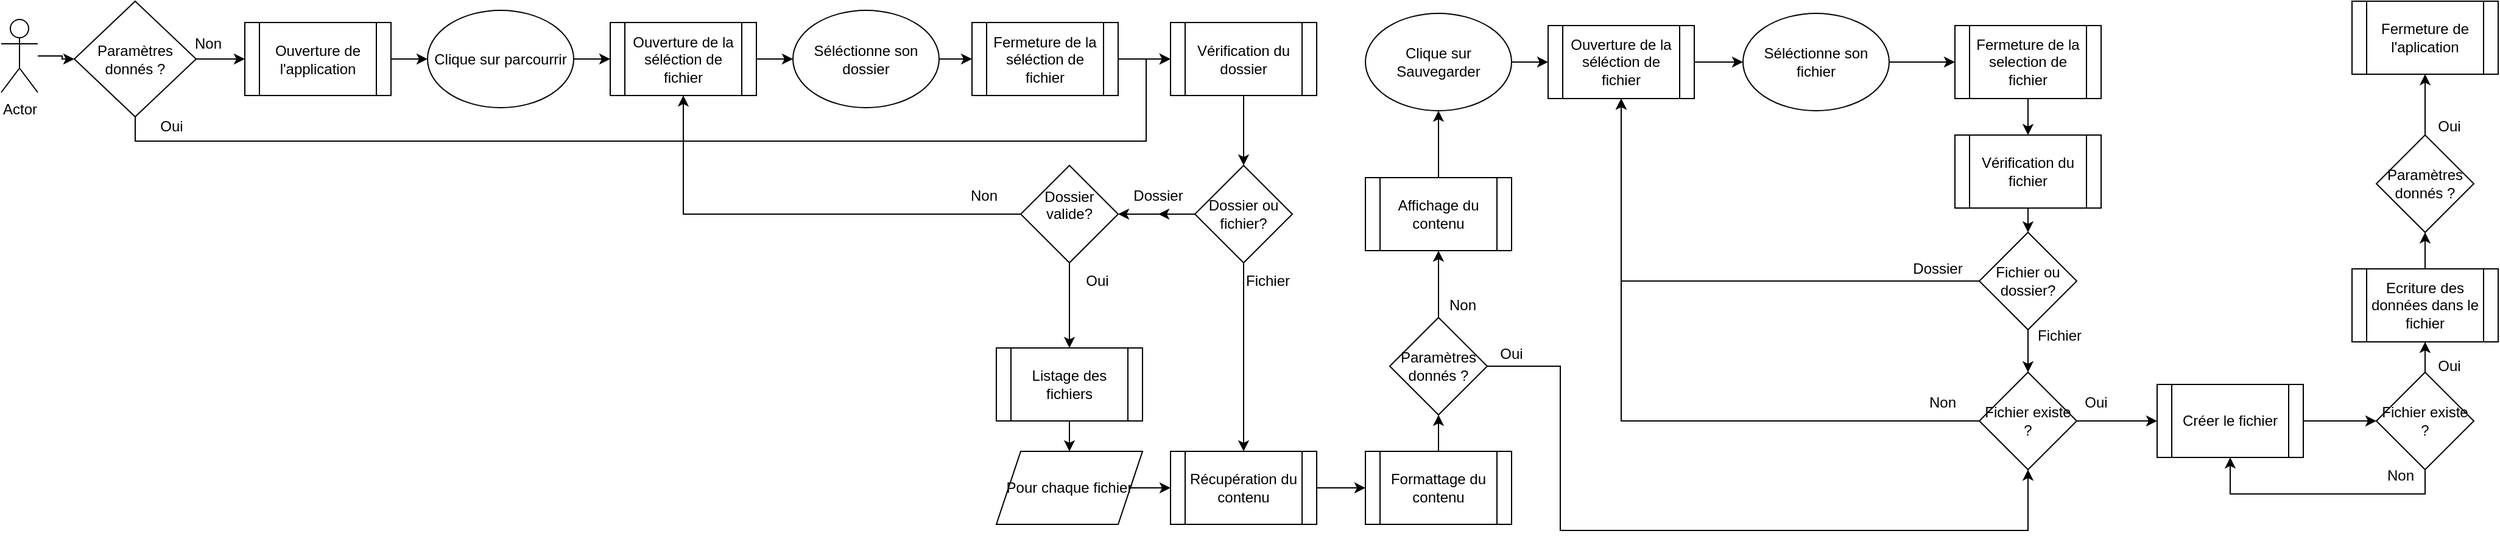 <mxfile version="24.7.8">
  <diagram id="C5RBs43oDa-KdzZeNtuy" name="Page-1">
    <mxGraphModel dx="2390" dy="1393" grid="1" gridSize="10" guides="1" tooltips="1" connect="1" arrows="1" fold="1" page="1" pageScale="1" pageWidth="827" pageHeight="1169" math="0" shadow="0">
      <root>
        <mxCell id="WIyWlLk6GJQsqaUBKTNV-0" />
        <mxCell id="WIyWlLk6GJQsqaUBKTNV-1" parent="WIyWlLk6GJQsqaUBKTNV-0" />
        <mxCell id="aAiX9DWSznAmt2czcjku-25" style="edgeStyle=orthogonalEdgeStyle;rounded=0;orthogonalLoop=1;jettySize=auto;html=1;entryX=0;entryY=0.5;entryDx=0;entryDy=0;" edge="1" parent="WIyWlLk6GJQsqaUBKTNV-1" source="aAiX9DWSznAmt2czcjku-17" target="aAiX9DWSznAmt2czcjku-22">
          <mxGeometry relative="1" as="geometry" />
        </mxCell>
        <mxCell id="aAiX9DWSznAmt2czcjku-17" value="Actor" style="shape=umlActor;verticalLabelPosition=bottom;verticalAlign=top;html=1;outlineConnect=0;" vertex="1" parent="WIyWlLk6GJQsqaUBKTNV-1">
          <mxGeometry x="50" y="60" width="30" height="60" as="geometry" />
        </mxCell>
        <mxCell id="aAiX9DWSznAmt2czcjku-26" style="edgeStyle=orthogonalEdgeStyle;rounded=0;orthogonalLoop=1;jettySize=auto;html=1;exitX=1;exitY=0.5;exitDx=0;exitDy=0;entryX=0;entryY=0.5;entryDx=0;entryDy=0;" edge="1" parent="WIyWlLk6GJQsqaUBKTNV-1" source="aAiX9DWSznAmt2czcjku-22" target="aAiX9DWSznAmt2czcjku-24">
          <mxGeometry relative="1" as="geometry" />
        </mxCell>
        <mxCell id="aAiX9DWSznAmt2czcjku-117" style="edgeStyle=orthogonalEdgeStyle;rounded=0;orthogonalLoop=1;jettySize=auto;html=1;exitX=0.5;exitY=1;exitDx=0;exitDy=0;entryX=0;entryY=0.5;entryDx=0;entryDy=0;" edge="1" parent="WIyWlLk6GJQsqaUBKTNV-1" source="aAiX9DWSznAmt2czcjku-22" target="aAiX9DWSznAmt2czcjku-35">
          <mxGeometry relative="1" as="geometry">
            <Array as="points">
              <mxPoint x="160" y="160" />
              <mxPoint x="990" y="160" />
              <mxPoint x="990" y="93" />
            </Array>
          </mxGeometry>
        </mxCell>
        <mxCell id="aAiX9DWSznAmt2czcjku-22" value="Paramètres donnés ?" style="rhombus;whiteSpace=wrap;html=1;" vertex="1" parent="WIyWlLk6GJQsqaUBKTNV-1">
          <mxGeometry x="110" y="45" width="100" height="95" as="geometry" />
        </mxCell>
        <mxCell id="aAiX9DWSznAmt2czcjku-28" style="edgeStyle=orthogonalEdgeStyle;rounded=0;orthogonalLoop=1;jettySize=auto;html=1;entryX=0;entryY=0.5;entryDx=0;entryDy=0;" edge="1" parent="WIyWlLk6GJQsqaUBKTNV-1" source="aAiX9DWSznAmt2czcjku-24" target="aAiX9DWSznAmt2czcjku-27">
          <mxGeometry relative="1" as="geometry" />
        </mxCell>
        <mxCell id="aAiX9DWSznAmt2czcjku-24" value="Ouverture de l&#39;application" style="shape=process;whiteSpace=wrap;html=1;backgroundOutline=1;" vertex="1" parent="WIyWlLk6GJQsqaUBKTNV-1">
          <mxGeometry x="250" y="62.5" width="120" height="60" as="geometry" />
        </mxCell>
        <mxCell id="aAiX9DWSznAmt2czcjku-30" style="edgeStyle=orthogonalEdgeStyle;rounded=0;orthogonalLoop=1;jettySize=auto;html=1;exitX=1;exitY=0.5;exitDx=0;exitDy=0;entryX=0;entryY=0.5;entryDx=0;entryDy=0;" edge="1" parent="WIyWlLk6GJQsqaUBKTNV-1" source="aAiX9DWSznAmt2czcjku-27" target="aAiX9DWSznAmt2czcjku-29">
          <mxGeometry relative="1" as="geometry" />
        </mxCell>
        <mxCell id="aAiX9DWSznAmt2czcjku-27" value="Clique sur parcourrir" style="ellipse;whiteSpace=wrap;html=1;" vertex="1" parent="WIyWlLk6GJQsqaUBKTNV-1">
          <mxGeometry x="400" y="52.5" width="120" height="80" as="geometry" />
        </mxCell>
        <mxCell id="aAiX9DWSznAmt2czcjku-32" style="edgeStyle=orthogonalEdgeStyle;rounded=0;orthogonalLoop=1;jettySize=auto;html=1;exitX=1;exitY=0.5;exitDx=0;exitDy=0;" edge="1" parent="WIyWlLk6GJQsqaUBKTNV-1" source="aAiX9DWSznAmt2czcjku-29" target="aAiX9DWSznAmt2czcjku-31">
          <mxGeometry relative="1" as="geometry" />
        </mxCell>
        <mxCell id="aAiX9DWSznAmt2czcjku-29" value="Ouverture de la séléction de fichier" style="shape=process;whiteSpace=wrap;html=1;backgroundOutline=1;" vertex="1" parent="WIyWlLk6GJQsqaUBKTNV-1">
          <mxGeometry x="550" y="62.5" width="120" height="60" as="geometry" />
        </mxCell>
        <mxCell id="aAiX9DWSznAmt2czcjku-34" style="edgeStyle=orthogonalEdgeStyle;rounded=0;orthogonalLoop=1;jettySize=auto;html=1;exitX=1;exitY=0.5;exitDx=0;exitDy=0;" edge="1" parent="WIyWlLk6GJQsqaUBKTNV-1" source="aAiX9DWSznAmt2czcjku-31" target="aAiX9DWSznAmt2czcjku-33">
          <mxGeometry relative="1" as="geometry" />
        </mxCell>
        <mxCell id="aAiX9DWSznAmt2czcjku-31" value="Séléctionne son dossier" style="ellipse;whiteSpace=wrap;html=1;" vertex="1" parent="WIyWlLk6GJQsqaUBKTNV-1">
          <mxGeometry x="700" y="52.5" width="120" height="80" as="geometry" />
        </mxCell>
        <mxCell id="aAiX9DWSznAmt2czcjku-116" style="edgeStyle=orthogonalEdgeStyle;rounded=0;orthogonalLoop=1;jettySize=auto;html=1;exitX=1;exitY=0.5;exitDx=0;exitDy=0;entryX=0;entryY=0.5;entryDx=0;entryDy=0;" edge="1" parent="WIyWlLk6GJQsqaUBKTNV-1" source="aAiX9DWSznAmt2czcjku-33" target="aAiX9DWSznAmt2czcjku-35">
          <mxGeometry relative="1" as="geometry" />
        </mxCell>
        <mxCell id="aAiX9DWSznAmt2czcjku-33" value="Fermeture de la séléction de fichier" style="shape=process;whiteSpace=wrap;html=1;backgroundOutline=1;" vertex="1" parent="WIyWlLk6GJQsqaUBKTNV-1">
          <mxGeometry x="847" y="62.5" width="120" height="60" as="geometry" />
        </mxCell>
        <mxCell id="aAiX9DWSznAmt2czcjku-43" style="edgeStyle=orthogonalEdgeStyle;rounded=0;orthogonalLoop=1;jettySize=auto;html=1;exitX=0.5;exitY=1;exitDx=0;exitDy=0;entryX=0.5;entryY=0;entryDx=0;entryDy=0;" edge="1" parent="WIyWlLk6GJQsqaUBKTNV-1" source="aAiX9DWSznAmt2czcjku-35" target="aAiX9DWSznAmt2czcjku-41">
          <mxGeometry relative="1" as="geometry" />
        </mxCell>
        <mxCell id="aAiX9DWSznAmt2czcjku-35" value="Vérification du dossier" style="shape=process;whiteSpace=wrap;html=1;backgroundOutline=1;" vertex="1" parent="WIyWlLk6GJQsqaUBKTNV-1">
          <mxGeometry x="1010" y="62.5" width="120" height="60" as="geometry" />
        </mxCell>
        <mxCell id="aAiX9DWSznAmt2czcjku-44" style="edgeStyle=orthogonalEdgeStyle;rounded=0;orthogonalLoop=1;jettySize=auto;html=1;exitX=0;exitY=0.5;exitDx=0;exitDy=0;entryX=1;entryY=0.5;entryDx=0;entryDy=0;" edge="1" parent="WIyWlLk6GJQsqaUBKTNV-1" source="aAiX9DWSznAmt2czcjku-41" target="aAiX9DWSznAmt2czcjku-42">
          <mxGeometry relative="1" as="geometry" />
        </mxCell>
        <mxCell id="aAiX9DWSznAmt2czcjku-119" style="edgeStyle=orthogonalEdgeStyle;rounded=0;orthogonalLoop=1;jettySize=auto;html=1;exitX=0.5;exitY=1;exitDx=0;exitDy=0;entryX=0.5;entryY=0;entryDx=0;entryDy=0;" edge="1" parent="WIyWlLk6GJQsqaUBKTNV-1" source="aAiX9DWSznAmt2czcjku-41" target="aAiX9DWSznAmt2czcjku-48">
          <mxGeometry relative="1" as="geometry" />
        </mxCell>
        <mxCell id="aAiX9DWSznAmt2czcjku-41" value="Dossier ou fichier?" style="rhombus;whiteSpace=wrap;html=1;" vertex="1" parent="WIyWlLk6GJQsqaUBKTNV-1">
          <mxGeometry x="1030" y="180" width="80" height="80" as="geometry" />
        </mxCell>
        <mxCell id="aAiX9DWSznAmt2czcjku-45" style="edgeStyle=orthogonalEdgeStyle;rounded=0;orthogonalLoop=1;jettySize=auto;html=1;exitX=0;exitY=0.5;exitDx=0;exitDy=0;entryX=0.5;entryY=1;entryDx=0;entryDy=0;" edge="1" parent="WIyWlLk6GJQsqaUBKTNV-1" source="aAiX9DWSznAmt2czcjku-42" target="aAiX9DWSznAmt2czcjku-29">
          <mxGeometry relative="1" as="geometry">
            <Array as="points">
              <mxPoint x="610" y="220" />
            </Array>
          </mxGeometry>
        </mxCell>
        <mxCell id="aAiX9DWSznAmt2czcjku-47" style="edgeStyle=orthogonalEdgeStyle;rounded=0;orthogonalLoop=1;jettySize=auto;html=1;exitX=0.5;exitY=1;exitDx=0;exitDy=0;entryX=0.5;entryY=0;entryDx=0;entryDy=0;" edge="1" parent="WIyWlLk6GJQsqaUBKTNV-1" source="aAiX9DWSznAmt2czcjku-42" target="aAiX9DWSznAmt2czcjku-46">
          <mxGeometry relative="1" as="geometry" />
        </mxCell>
        <mxCell id="aAiX9DWSznAmt2czcjku-42" value="Dossier valide?&lt;div&gt;&lt;br&gt;&lt;/div&gt;" style="rhombus;whiteSpace=wrap;html=1;" vertex="1" parent="WIyWlLk6GJQsqaUBKTNV-1">
          <mxGeometry x="887" y="180" width="80" height="80" as="geometry" />
        </mxCell>
        <mxCell id="aAiX9DWSznAmt2czcjku-51" style="edgeStyle=orthogonalEdgeStyle;rounded=0;orthogonalLoop=1;jettySize=auto;html=1;exitX=0.5;exitY=1;exitDx=0;exitDy=0;entryX=0.5;entryY=0;entryDx=0;entryDy=0;" edge="1" parent="WIyWlLk6GJQsqaUBKTNV-1" source="aAiX9DWSznAmt2czcjku-46" target="aAiX9DWSznAmt2czcjku-50">
          <mxGeometry relative="1" as="geometry" />
        </mxCell>
        <mxCell id="aAiX9DWSznAmt2czcjku-46" value="Listage des fichiers" style="shape=process;whiteSpace=wrap;html=1;backgroundOutline=1;" vertex="1" parent="WIyWlLk6GJQsqaUBKTNV-1">
          <mxGeometry x="867" y="330" width="120" height="60" as="geometry" />
        </mxCell>
        <mxCell id="aAiX9DWSznAmt2czcjku-115" style="edgeStyle=orthogonalEdgeStyle;rounded=0;orthogonalLoop=1;jettySize=auto;html=1;exitX=1;exitY=0.5;exitDx=0;exitDy=0;entryX=0;entryY=0.5;entryDx=0;entryDy=0;" edge="1" parent="WIyWlLk6GJQsqaUBKTNV-1" source="aAiX9DWSznAmt2czcjku-48" target="aAiX9DWSznAmt2czcjku-53">
          <mxGeometry relative="1" as="geometry" />
        </mxCell>
        <mxCell id="aAiX9DWSznAmt2czcjku-48" value="Récupération du contenu" style="shape=process;whiteSpace=wrap;html=1;backgroundOutline=1;" vertex="1" parent="WIyWlLk6GJQsqaUBKTNV-1">
          <mxGeometry x="1010" y="415" width="120" height="60" as="geometry" />
        </mxCell>
        <mxCell id="aAiX9DWSznAmt2czcjku-52" style="edgeStyle=orthogonalEdgeStyle;rounded=0;orthogonalLoop=1;jettySize=auto;html=1;exitX=1;exitY=0.5;exitDx=0;exitDy=0;entryX=0;entryY=0.5;entryDx=0;entryDy=0;" edge="1" parent="WIyWlLk6GJQsqaUBKTNV-1" source="aAiX9DWSznAmt2czcjku-50" target="aAiX9DWSznAmt2czcjku-48">
          <mxGeometry relative="1" as="geometry" />
        </mxCell>
        <mxCell id="aAiX9DWSznAmt2czcjku-50" value="Pour chaque fichier" style="shape=parallelogram;perimeter=parallelogramPerimeter;whiteSpace=wrap;html=1;fixedSize=1;" vertex="1" parent="WIyWlLk6GJQsqaUBKTNV-1">
          <mxGeometry x="867" y="415" width="120" height="60" as="geometry" />
        </mxCell>
        <mxCell id="aAiX9DWSznAmt2czcjku-85" style="edgeStyle=orthogonalEdgeStyle;rounded=0;orthogonalLoop=1;jettySize=auto;html=1;exitX=0.5;exitY=0;exitDx=0;exitDy=0;entryX=0.5;entryY=1;entryDx=0;entryDy=0;" edge="1" parent="WIyWlLk6GJQsqaUBKTNV-1" source="aAiX9DWSznAmt2czcjku-53" target="aAiX9DWSznAmt2czcjku-84">
          <mxGeometry relative="1" as="geometry" />
        </mxCell>
        <mxCell id="aAiX9DWSznAmt2czcjku-53" value="Formattage du contenu" style="shape=process;whiteSpace=wrap;html=1;backgroundOutline=1;" vertex="1" parent="WIyWlLk6GJQsqaUBKTNV-1">
          <mxGeometry x="1170" y="415" width="120" height="60" as="geometry" />
        </mxCell>
        <mxCell id="aAiX9DWSznAmt2czcjku-58" style="edgeStyle=orthogonalEdgeStyle;rounded=0;orthogonalLoop=1;jettySize=auto;html=1;exitX=0.5;exitY=0;exitDx=0;exitDy=0;entryX=0.5;entryY=1;entryDx=0;entryDy=0;" edge="1" parent="WIyWlLk6GJQsqaUBKTNV-1" source="aAiX9DWSznAmt2czcjku-55" target="aAiX9DWSznAmt2czcjku-57">
          <mxGeometry relative="1" as="geometry" />
        </mxCell>
        <mxCell id="aAiX9DWSznAmt2czcjku-55" value="Affichage du contenu" style="shape=process;whiteSpace=wrap;html=1;backgroundOutline=1;" vertex="1" parent="WIyWlLk6GJQsqaUBKTNV-1">
          <mxGeometry x="1170" y="190" width="120" height="60" as="geometry" />
        </mxCell>
        <mxCell id="aAiX9DWSznAmt2czcjku-60" style="edgeStyle=orthogonalEdgeStyle;rounded=0;orthogonalLoop=1;jettySize=auto;html=1;exitX=1;exitY=0.5;exitDx=0;exitDy=0;entryX=0;entryY=0.5;entryDx=0;entryDy=0;" edge="1" parent="WIyWlLk6GJQsqaUBKTNV-1" source="aAiX9DWSznAmt2czcjku-57" target="aAiX9DWSznAmt2czcjku-59">
          <mxGeometry relative="1" as="geometry" />
        </mxCell>
        <mxCell id="aAiX9DWSznAmt2czcjku-57" value="Clique sur Sauvegarder" style="ellipse;whiteSpace=wrap;html=1;" vertex="1" parent="WIyWlLk6GJQsqaUBKTNV-1">
          <mxGeometry x="1170" y="55" width="120" height="80" as="geometry" />
        </mxCell>
        <mxCell id="aAiX9DWSznAmt2czcjku-62" style="edgeStyle=orthogonalEdgeStyle;rounded=0;orthogonalLoop=1;jettySize=auto;html=1;exitX=1;exitY=0.5;exitDx=0;exitDy=0;entryX=0;entryY=0.5;entryDx=0;entryDy=0;" edge="1" parent="WIyWlLk6GJQsqaUBKTNV-1" source="aAiX9DWSznAmt2czcjku-59" target="aAiX9DWSznAmt2czcjku-61">
          <mxGeometry relative="1" as="geometry" />
        </mxCell>
        <mxCell id="aAiX9DWSznAmt2czcjku-59" value="Ouverture de la séléction de fichier" style="shape=process;whiteSpace=wrap;html=1;backgroundOutline=1;" vertex="1" parent="WIyWlLk6GJQsqaUBKTNV-1">
          <mxGeometry x="1320" y="65" width="120" height="60" as="geometry" />
        </mxCell>
        <mxCell id="aAiX9DWSznAmt2czcjku-67" style="edgeStyle=orthogonalEdgeStyle;rounded=0;orthogonalLoop=1;jettySize=auto;html=1;exitX=1;exitY=0.5;exitDx=0;exitDy=0;entryX=0;entryY=0.5;entryDx=0;entryDy=0;" edge="1" parent="WIyWlLk6GJQsqaUBKTNV-1" source="aAiX9DWSznAmt2czcjku-61" target="aAiX9DWSznAmt2czcjku-63">
          <mxGeometry relative="1" as="geometry" />
        </mxCell>
        <mxCell id="aAiX9DWSznAmt2czcjku-61" value="Séléctionne son fichier" style="ellipse;whiteSpace=wrap;html=1;" vertex="1" parent="WIyWlLk6GJQsqaUBKTNV-1">
          <mxGeometry x="1480" y="55" width="120" height="80" as="geometry" />
        </mxCell>
        <mxCell id="aAiX9DWSznAmt2czcjku-68" style="edgeStyle=orthogonalEdgeStyle;rounded=0;orthogonalLoop=1;jettySize=auto;html=1;exitX=0.5;exitY=1;exitDx=0;exitDy=0;entryX=0.5;entryY=0;entryDx=0;entryDy=0;" edge="1" parent="WIyWlLk6GJQsqaUBKTNV-1" source="aAiX9DWSznAmt2czcjku-63" target="aAiX9DWSznAmt2czcjku-64">
          <mxGeometry relative="1" as="geometry" />
        </mxCell>
        <mxCell id="aAiX9DWSznAmt2czcjku-63" value="Fermeture de la selection de fichier" style="shape=process;whiteSpace=wrap;html=1;backgroundOutline=1;" vertex="1" parent="WIyWlLk6GJQsqaUBKTNV-1">
          <mxGeometry x="1654" y="65" width="120" height="60" as="geometry" />
        </mxCell>
        <mxCell id="aAiX9DWSznAmt2czcjku-69" style="edgeStyle=orthogonalEdgeStyle;rounded=0;orthogonalLoop=1;jettySize=auto;html=1;exitX=0.5;exitY=1;exitDx=0;exitDy=0;entryX=0.5;entryY=0;entryDx=0;entryDy=0;" edge="1" parent="WIyWlLk6GJQsqaUBKTNV-1" source="aAiX9DWSznAmt2czcjku-64" target="aAiX9DWSznAmt2czcjku-65">
          <mxGeometry relative="1" as="geometry" />
        </mxCell>
        <mxCell id="aAiX9DWSznAmt2czcjku-64" value="Vérification du fichier" style="shape=process;whiteSpace=wrap;html=1;backgroundOutline=1;" vertex="1" parent="WIyWlLk6GJQsqaUBKTNV-1">
          <mxGeometry x="1654" y="155" width="120" height="60" as="geometry" />
        </mxCell>
        <mxCell id="aAiX9DWSznAmt2czcjku-66" style="edgeStyle=orthogonalEdgeStyle;rounded=0;orthogonalLoop=1;jettySize=auto;html=1;entryX=0.5;entryY=1;entryDx=0;entryDy=0;" edge="1" parent="WIyWlLk6GJQsqaUBKTNV-1" source="aAiX9DWSznAmt2czcjku-65" target="aAiX9DWSznAmt2czcjku-59">
          <mxGeometry relative="1" as="geometry" />
        </mxCell>
        <mxCell id="aAiX9DWSznAmt2czcjku-72" style="edgeStyle=orthogonalEdgeStyle;rounded=0;orthogonalLoop=1;jettySize=auto;html=1;exitX=0.5;exitY=1;exitDx=0;exitDy=0;entryX=0.5;entryY=0;entryDx=0;entryDy=0;" edge="1" parent="WIyWlLk6GJQsqaUBKTNV-1" source="aAiX9DWSznAmt2czcjku-65" target="aAiX9DWSznAmt2czcjku-70">
          <mxGeometry relative="1" as="geometry" />
        </mxCell>
        <mxCell id="aAiX9DWSznAmt2czcjku-65" value="Fichier ou dossier?" style="rhombus;whiteSpace=wrap;html=1;" vertex="1" parent="WIyWlLk6GJQsqaUBKTNV-1">
          <mxGeometry x="1674" y="235" width="80" height="80" as="geometry" />
        </mxCell>
        <mxCell id="aAiX9DWSznAmt2czcjku-71" style="edgeStyle=orthogonalEdgeStyle;rounded=0;orthogonalLoop=1;jettySize=auto;html=1;entryX=0.5;entryY=1;entryDx=0;entryDy=0;" edge="1" parent="WIyWlLk6GJQsqaUBKTNV-1" source="aAiX9DWSznAmt2czcjku-70" target="aAiX9DWSznAmt2czcjku-59">
          <mxGeometry relative="1" as="geometry" />
        </mxCell>
        <mxCell id="aAiX9DWSznAmt2czcjku-74" style="edgeStyle=orthogonalEdgeStyle;rounded=0;orthogonalLoop=1;jettySize=auto;html=1;exitX=1;exitY=0.5;exitDx=0;exitDy=0;entryX=0;entryY=0.5;entryDx=0;entryDy=0;" edge="1" parent="WIyWlLk6GJQsqaUBKTNV-1" source="aAiX9DWSznAmt2czcjku-70" target="aAiX9DWSznAmt2czcjku-73">
          <mxGeometry relative="1" as="geometry" />
        </mxCell>
        <mxCell id="aAiX9DWSznAmt2czcjku-70" value="Fichier existe ?" style="rhombus;whiteSpace=wrap;html=1;" vertex="1" parent="WIyWlLk6GJQsqaUBKTNV-1">
          <mxGeometry x="1674" y="350" width="80" height="80" as="geometry" />
        </mxCell>
        <mxCell id="aAiX9DWSznAmt2czcjku-120" style="edgeStyle=orthogonalEdgeStyle;rounded=0;orthogonalLoop=1;jettySize=auto;html=1;exitX=1;exitY=0.5;exitDx=0;exitDy=0;entryX=0;entryY=0.5;entryDx=0;entryDy=0;" edge="1" parent="WIyWlLk6GJQsqaUBKTNV-1" source="aAiX9DWSznAmt2czcjku-73" target="aAiX9DWSznAmt2czcjku-76">
          <mxGeometry relative="1" as="geometry" />
        </mxCell>
        <mxCell id="aAiX9DWSznAmt2czcjku-73" value="Créer le fichier" style="shape=process;whiteSpace=wrap;html=1;backgroundOutline=1;" vertex="1" parent="WIyWlLk6GJQsqaUBKTNV-1">
          <mxGeometry x="1820" y="360" width="120" height="60" as="geometry" />
        </mxCell>
        <mxCell id="aAiX9DWSznAmt2czcjku-80" style="edgeStyle=orthogonalEdgeStyle;rounded=0;orthogonalLoop=1;jettySize=auto;html=1;exitX=0.5;exitY=0;exitDx=0;exitDy=0;entryX=0.5;entryY=1;entryDx=0;entryDy=0;" edge="1" parent="WIyWlLk6GJQsqaUBKTNV-1" source="aAiX9DWSznAmt2czcjku-76" target="aAiX9DWSznAmt2czcjku-79">
          <mxGeometry relative="1" as="geometry" />
        </mxCell>
        <mxCell id="aAiX9DWSznAmt2czcjku-121" style="edgeStyle=orthogonalEdgeStyle;rounded=0;orthogonalLoop=1;jettySize=auto;html=1;exitX=0.5;exitY=1;exitDx=0;exitDy=0;entryX=0.5;entryY=1;entryDx=0;entryDy=0;" edge="1" parent="WIyWlLk6GJQsqaUBKTNV-1" source="aAiX9DWSznAmt2czcjku-76" target="aAiX9DWSznAmt2czcjku-73">
          <mxGeometry relative="1" as="geometry" />
        </mxCell>
        <mxCell id="aAiX9DWSznAmt2czcjku-76" value="Fichier existe ?" style="rhombus;whiteSpace=wrap;html=1;" vertex="1" parent="WIyWlLk6GJQsqaUBKTNV-1">
          <mxGeometry x="2000" y="350" width="80" height="80" as="geometry" />
        </mxCell>
        <mxCell id="aAiX9DWSznAmt2czcjku-89" style="edgeStyle=orthogonalEdgeStyle;rounded=0;orthogonalLoop=1;jettySize=auto;html=1;exitX=0.5;exitY=0;exitDx=0;exitDy=0;entryX=0.5;entryY=1;entryDx=0;entryDy=0;" edge="1" parent="WIyWlLk6GJQsqaUBKTNV-1" source="aAiX9DWSznAmt2czcjku-79" target="aAiX9DWSznAmt2czcjku-88">
          <mxGeometry relative="1" as="geometry" />
        </mxCell>
        <mxCell id="aAiX9DWSznAmt2czcjku-79" value="Ecriture des données dans le fichier" style="shape=process;whiteSpace=wrap;html=1;backgroundOutline=1;" vertex="1" parent="WIyWlLk6GJQsqaUBKTNV-1">
          <mxGeometry x="1980" y="265" width="120" height="60" as="geometry" />
        </mxCell>
        <mxCell id="aAiX9DWSznAmt2czcjku-81" value="Fermeture de l&#39;aplication" style="shape=process;whiteSpace=wrap;html=1;backgroundOutline=1;" vertex="1" parent="WIyWlLk6GJQsqaUBKTNV-1">
          <mxGeometry x="1980" y="45" width="120" height="60" as="geometry" />
        </mxCell>
        <mxCell id="aAiX9DWSznAmt2czcjku-86" style="edgeStyle=orthogonalEdgeStyle;rounded=0;orthogonalLoop=1;jettySize=auto;html=1;exitX=0.5;exitY=0;exitDx=0;exitDy=0;entryX=0.5;entryY=1;entryDx=0;entryDy=0;" edge="1" parent="WIyWlLk6GJQsqaUBKTNV-1" source="aAiX9DWSznAmt2czcjku-84" target="aAiX9DWSznAmt2czcjku-55">
          <mxGeometry relative="1" as="geometry" />
        </mxCell>
        <mxCell id="aAiX9DWSznAmt2czcjku-101" style="edgeStyle=orthogonalEdgeStyle;rounded=0;orthogonalLoop=1;jettySize=auto;html=1;entryX=0.5;entryY=1;entryDx=0;entryDy=0;" edge="1" parent="WIyWlLk6GJQsqaUBKTNV-1" source="aAiX9DWSznAmt2czcjku-84" target="aAiX9DWSznAmt2czcjku-70">
          <mxGeometry relative="1" as="geometry">
            <Array as="points">
              <mxPoint x="1330" y="345" />
              <mxPoint x="1330" y="480" />
              <mxPoint x="1714" y="480" />
            </Array>
          </mxGeometry>
        </mxCell>
        <mxCell id="aAiX9DWSznAmt2czcjku-84" value="Paramètres donnés ?" style="rhombus;whiteSpace=wrap;html=1;" vertex="1" parent="WIyWlLk6GJQsqaUBKTNV-1">
          <mxGeometry x="1190" y="305" width="80" height="80" as="geometry" />
        </mxCell>
        <mxCell id="aAiX9DWSznAmt2czcjku-122" style="edgeStyle=orthogonalEdgeStyle;rounded=0;orthogonalLoop=1;jettySize=auto;html=1;exitX=0.5;exitY=0;exitDx=0;exitDy=0;entryX=0.5;entryY=1;entryDx=0;entryDy=0;" edge="1" parent="WIyWlLk6GJQsqaUBKTNV-1" source="aAiX9DWSznAmt2czcjku-88" target="aAiX9DWSznAmt2czcjku-81">
          <mxGeometry relative="1" as="geometry" />
        </mxCell>
        <mxCell id="aAiX9DWSznAmt2czcjku-88" value="Paramètres donnés ?" style="rhombus;whiteSpace=wrap;html=1;" vertex="1" parent="WIyWlLk6GJQsqaUBKTNV-1">
          <mxGeometry x="2000" y="155" width="80" height="80" as="geometry" />
        </mxCell>
        <mxCell id="aAiX9DWSznAmt2czcjku-93" value="Non" style="text;html=1;align=center;verticalAlign=middle;whiteSpace=wrap;rounded=0;" vertex="1" parent="WIyWlLk6GJQsqaUBKTNV-1">
          <mxGeometry x="190" y="65" width="60" height="30" as="geometry" />
        </mxCell>
        <mxCell id="aAiX9DWSznAmt2czcjku-94" value="Non" style="text;html=1;align=center;verticalAlign=middle;whiteSpace=wrap;rounded=0;" vertex="1" parent="WIyWlLk6GJQsqaUBKTNV-1">
          <mxGeometry x="827" y="190" width="60" height="30" as="geometry" />
        </mxCell>
        <mxCell id="aAiX9DWSznAmt2czcjku-95" value="Oui" style="text;html=1;align=center;verticalAlign=middle;whiteSpace=wrap;rounded=0;" vertex="1" parent="WIyWlLk6GJQsqaUBKTNV-1">
          <mxGeometry x="920" y="260" width="60" height="30" as="geometry" />
        </mxCell>
        <mxCell id="aAiX9DWSznAmt2czcjku-96" value="Dossier" style="text;html=1;align=center;verticalAlign=middle;whiteSpace=wrap;rounded=0;" vertex="1" parent="WIyWlLk6GJQsqaUBKTNV-1">
          <mxGeometry x="970" y="190" width="60" height="30" as="geometry" />
        </mxCell>
        <mxCell id="aAiX9DWSznAmt2czcjku-97" value="Fichier" style="text;html=1;align=center;verticalAlign=middle;whiteSpace=wrap;rounded=0;" vertex="1" parent="WIyWlLk6GJQsqaUBKTNV-1">
          <mxGeometry x="1060" y="260" width="60" height="30" as="geometry" />
        </mxCell>
        <mxCell id="aAiX9DWSznAmt2czcjku-98" value="Oui" style="text;html=1;align=center;verticalAlign=middle;whiteSpace=wrap;rounded=0;" vertex="1" parent="WIyWlLk6GJQsqaUBKTNV-1">
          <mxGeometry x="1260" y="320" width="60" height="30" as="geometry" />
        </mxCell>
        <mxCell id="aAiX9DWSznAmt2czcjku-99" value="Non" style="text;html=1;align=center;verticalAlign=middle;whiteSpace=wrap;rounded=0;" vertex="1" parent="WIyWlLk6GJQsqaUBKTNV-1">
          <mxGeometry x="1220" y="280" width="60" height="30" as="geometry" />
        </mxCell>
        <mxCell id="aAiX9DWSznAmt2czcjku-102" value="Non" style="text;html=1;align=center;verticalAlign=middle;whiteSpace=wrap;rounded=0;" vertex="1" parent="WIyWlLk6GJQsqaUBKTNV-1">
          <mxGeometry x="1614" y="360" width="60" height="30" as="geometry" />
        </mxCell>
        <mxCell id="aAiX9DWSznAmt2czcjku-103" value="Oui" style="text;html=1;align=center;verticalAlign=middle;whiteSpace=wrap;rounded=0;" vertex="1" parent="WIyWlLk6GJQsqaUBKTNV-1">
          <mxGeometry x="1740" y="360" width="60" height="30" as="geometry" />
        </mxCell>
        <mxCell id="aAiX9DWSznAmt2czcjku-104" value="Dossier" style="text;html=1;align=center;verticalAlign=middle;whiteSpace=wrap;rounded=0;" vertex="1" parent="WIyWlLk6GJQsqaUBKTNV-1">
          <mxGeometry x="1610" y="250" width="60" height="30" as="geometry" />
        </mxCell>
        <mxCell id="aAiX9DWSznAmt2czcjku-105" value="Fichier" style="text;html=1;align=center;verticalAlign=middle;whiteSpace=wrap;rounded=0;" vertex="1" parent="WIyWlLk6GJQsqaUBKTNV-1">
          <mxGeometry x="1710" y="305" width="60" height="30" as="geometry" />
        </mxCell>
        <mxCell id="aAiX9DWSznAmt2czcjku-106" value="Oui" style="text;html=1;align=center;verticalAlign=middle;whiteSpace=wrap;rounded=0;" vertex="1" parent="WIyWlLk6GJQsqaUBKTNV-1">
          <mxGeometry x="2030" y="330" width="60" height="30" as="geometry" />
        </mxCell>
        <mxCell id="aAiX9DWSznAmt2czcjku-107" value="Non" style="text;html=1;align=center;verticalAlign=middle;whiteSpace=wrap;rounded=0;" vertex="1" parent="WIyWlLk6GJQsqaUBKTNV-1">
          <mxGeometry x="1990" y="420" width="60" height="30" as="geometry" />
        </mxCell>
        <mxCell id="aAiX9DWSznAmt2czcjku-114" value="Oui" style="text;html=1;align=center;verticalAlign=middle;whiteSpace=wrap;rounded=0;" vertex="1" parent="WIyWlLk6GJQsqaUBKTNV-1">
          <mxGeometry x="160" y="132.5" width="60" height="30" as="geometry" />
        </mxCell>
        <mxCell id="aAiX9DWSznAmt2czcjku-118" style="edgeStyle=orthogonalEdgeStyle;rounded=0;orthogonalLoop=1;jettySize=auto;html=1;exitX=0.75;exitY=1;exitDx=0;exitDy=0;entryX=0.5;entryY=1;entryDx=0;entryDy=0;" edge="1" parent="WIyWlLk6GJQsqaUBKTNV-1" source="aAiX9DWSznAmt2czcjku-96" target="aAiX9DWSznAmt2czcjku-96">
          <mxGeometry relative="1" as="geometry" />
        </mxCell>
        <mxCell id="aAiX9DWSznAmt2czcjku-123" value="Oui" style="text;html=1;align=center;verticalAlign=middle;whiteSpace=wrap;rounded=0;" vertex="1" parent="WIyWlLk6GJQsqaUBKTNV-1">
          <mxGeometry x="2030" y="132.5" width="60" height="30" as="geometry" />
        </mxCell>
      </root>
    </mxGraphModel>
  </diagram>
</mxfile>
